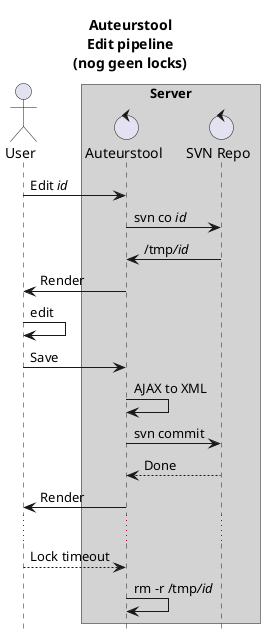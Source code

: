 @startuml

' Define the actors
actor User
box "Server" #LightGray
    control Auteurstool as AUT
    control "SVN Repo" as SVN
end box

title
    Auteurstool
    Edit pipeline
    (nog geen locks)
end title
hide footbox
User -> AUT: Edit //id//
AUT -> SVN: svn co //id//
SVN -> AUT: /tmp///id//
AUT -> User: Render
User -> User: edit
User -> AUT: Save
AUT -> AUT: AJAX to XML
AUT -> SVN: svn commit
SVN --> AUT: Done
AUT -> User: Render
...
User --> AUT: Lock timeout
AUT -> AUT: rm -r /tmp///id//
@enduml
